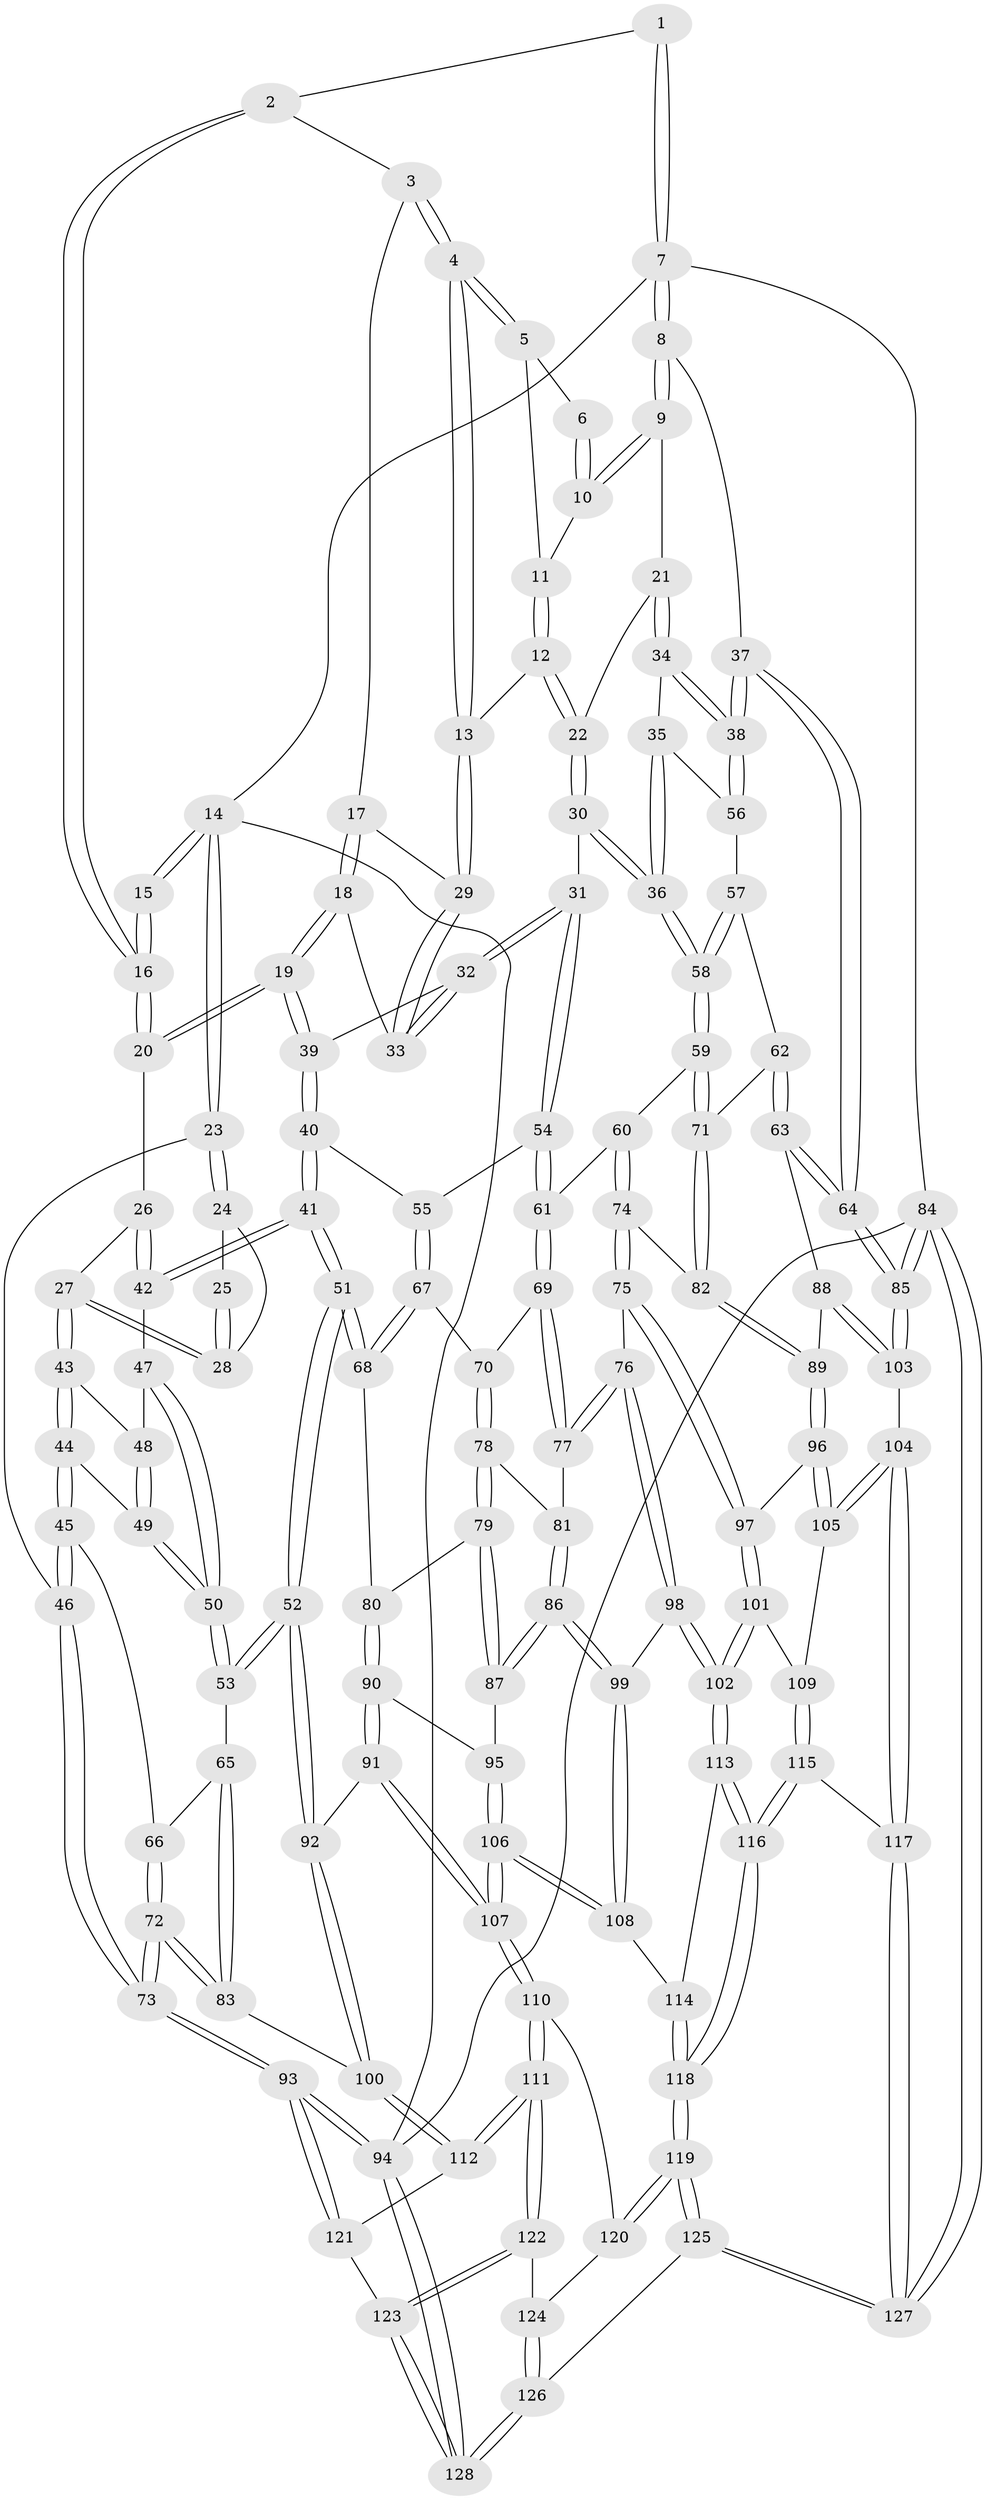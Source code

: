 // coarse degree distribution, {4: 0.4594594594594595, 6: 0.12162162162162163, 2: 0.013513513513513514, 5: 0.2702702702702703, 3: 0.13513513513513514}
// Generated by graph-tools (version 1.1) at 2025/24/03/03/25 07:24:37]
// undirected, 128 vertices, 317 edges
graph export_dot {
graph [start="1"]
  node [color=gray90,style=filled];
  1 [pos="+0.8904227044903257+0"];
  2 [pos="+0.49130861009268223+0"];
  3 [pos="+0.5641665025522707+0"];
  4 [pos="+0.6672474345139192+0.08669489623789844"];
  5 [pos="+0.7564854589090955+0.020175499260770786"];
  6 [pos="+0.8675924081405276+0"];
  7 [pos="+1+0"];
  8 [pos="+1+0.11691842182056232"];
  9 [pos="+0.8634213009678691+0.10217407538850198"];
  10 [pos="+0.8580020516638024+0.06638475715419531"];
  11 [pos="+0.7722176018212108+0.055113920251746044"];
  12 [pos="+0.7413907098781728+0.11405910696403894"];
  13 [pos="+0.674200123971755+0.10387199404555762"];
  14 [pos="+0+0"];
  15 [pos="+0.22337869171985542+0"];
  16 [pos="+0.33289770643528704+0"];
  17 [pos="+0.5473519814213238+0.12944011181723664"];
  18 [pos="+0.43487785061499573+0.2175267204219413"];
  19 [pos="+0.4254143344088317+0.2199198431874445"];
  20 [pos="+0.3544532102248731+0.16363872297571436"];
  21 [pos="+0.8450604117647108+0.13216619290827436"];
  22 [pos="+0.7980425300276832+0.13878864808586952"];
  23 [pos="+0+0.22655027724525648"];
  24 [pos="+0+0.18208101778107252"];
  25 [pos="+0.12354473683787869+0.0496691091400965"];
  26 [pos="+0.32626561455379866+0.18660842722032905"];
  27 [pos="+0.16014821181755023+0.24787241020757814"];
  28 [pos="+0.15937983516059034+0.247038123529406"];
  29 [pos="+0.6417152409035947+0.20862988596425933"];
  30 [pos="+0.7072319056246984+0.3006311157286728"];
  31 [pos="+0.6886858975759867+0.30089183071615766"];
  32 [pos="+0.6798330969974127+0.2916923446570357"];
  33 [pos="+0.6414240063516524+0.21626700702531665"];
  34 [pos="+0.8663160378752716+0.18872674071173928"];
  35 [pos="+0.8126311133065761+0.3198753152706287"];
  36 [pos="+0.7915397796688792+0.32403231113739284"];
  37 [pos="+1+0.279071056459486"];
  38 [pos="+1+0.28132581532897866"];
  39 [pos="+0.4541012676196177+0.3172586316936781"];
  40 [pos="+0.4489834751887354+0.38535202304360205"];
  41 [pos="+0.3638444282827555+0.4308312199594387"];
  42 [pos="+0.2937375997989768+0.35667227783044336"];
  43 [pos="+0.1493000715188042+0.3040174770107868"];
  44 [pos="+0.06351798531138625+0.3742382070926315"];
  45 [pos="+0.031426899899040295+0.3918811872706049"];
  46 [pos="+0+0.3476847987418077"];
  47 [pos="+0.24143682627434299+0.3602725281384801"];
  48 [pos="+0.18057935754247117+0.3334675757122174"];
  49 [pos="+0.1925798051711869+0.4493179262408855"];
  50 [pos="+0.22996198720435015+0.5186082559531634"];
  51 [pos="+0.323040314959689+0.5071651903467294"];
  52 [pos="+0.2502159322128463+0.5536322429202312"];
  53 [pos="+0.23742619701309647+0.544057658109757"];
  54 [pos="+0.6821164989919011+0.315148462225935"];
  55 [pos="+0.4926791465173965+0.4182248790383603"];
  56 [pos="+0.875362779921059+0.33925626651546026"];
  57 [pos="+0.8861198909411784+0.4011895656059461"];
  58 [pos="+0.7922134720049233+0.4664683645971018"];
  59 [pos="+0.7910943921258288+0.4934174151231147"];
  60 [pos="+0.7110265502128855+0.4810401059222377"];
  61 [pos="+0.6598401338742679+0.4505749835529533"];
  62 [pos="+0.9013857535081128+0.46560865476807367"];
  63 [pos="+1+0.529030308136034"];
  64 [pos="+1+0.5285410943163775"];
  65 [pos="+0.1088164507801497+0.5208585635928287"];
  66 [pos="+0.06612286173152516+0.46113291863719647"];
  67 [pos="+0.5148225170438586+0.45187273251329435"];
  68 [pos="+0.4111740411938707+0.5522001525477656"];
  69 [pos="+0.6215091830436896+0.47626845068037166"];
  70 [pos="+0.535282170833994+0.47348917392415973"];
  71 [pos="+0.814035254160348+0.5196101208144575"];
  72 [pos="+0+0.7335819727557644"];
  73 [pos="+0+0.7376967375004729"];
  74 [pos="+0.6906536806244479+0.5861608567745505"];
  75 [pos="+0.672979113407593+0.6028804620199705"];
  76 [pos="+0.6504089290367266+0.6069909491246189"];
  77 [pos="+0.6408125537458197+0.5919211109155083"];
  78 [pos="+0.5241734693967038+0.5359153137485839"];
  79 [pos="+0.4546485357785187+0.5759066426956126"];
  80 [pos="+0.4206050707484205+0.561041379906439"];
  81 [pos="+0.5390819804267482+0.5623432894315884"];
  82 [pos="+0.8155391835164767+0.5430364187858735"];
  83 [pos="+0+0.7294075801174335"];
  84 [pos="+1+1"];
  85 [pos="+1+0.8044292801392932"];
  86 [pos="+0.5313132878095594+0.6693966700633939"];
  87 [pos="+0.47264946730586027+0.6465967129060715"];
  88 [pos="+0.8737916343851978+0.6076141296343174"];
  89 [pos="+0.8425986194637392+0.6038218986867817"];
  90 [pos="+0.3930746874971531+0.6472858881510603"];
  91 [pos="+0.3067021691558524+0.6873029603070124"];
  92 [pos="+0.2506931128846098+0.6272439430359115"];
  93 [pos="+0+1"];
  94 [pos="+0+1"];
  95 [pos="+0.4707589136591639+0.6473880094999452"];
  96 [pos="+0.8227249781052691+0.6356159061128134"];
  97 [pos="+0.7499159674631933+0.6515955214788436"];
  98 [pos="+0.602380648711188+0.7010986576373156"];
  99 [pos="+0.5499030240107264+0.6893362700016297"];
  100 [pos="+0.05447734459846967+0.7590630203347304"];
  101 [pos="+0.6976231246355873+0.7539837045568354"];
  102 [pos="+0.6349695825035202+0.7510793941489166"];
  103 [pos="+1+0.8236305476996092"];
  104 [pos="+0.902790395625528+0.8491655132912889"];
  105 [pos="+0.8316160557762318+0.7830787550519311"];
  106 [pos="+0.3679817432579075+0.8000384222791326"];
  107 [pos="+0.353859523488256+0.8030744619412347"];
  108 [pos="+0.43726461281779555+0.7971621128559447"];
  109 [pos="+0.7267570386494645+0.7685432609323759"];
  110 [pos="+0.3398142784622496+0.8308889007332121"];
  111 [pos="+0.1627287220277195+0.8717317264435374"];
  112 [pos="+0.1428646467224481+0.8575667010774808"];
  113 [pos="+0.6338853094759427+0.7539431789806139"];
  114 [pos="+0.48814107840682985+0.8270028723024437"];
  115 [pos="+0.7121389151638106+0.9206721099003442"];
  116 [pos="+0.6036917471604775+0.9746415970142752"];
  117 [pos="+0.8702877635282004+0.8972622709907243"];
  118 [pos="+0.6036031378267486+0.9747582587119135"];
  119 [pos="+0.581178877641965+1"];
  120 [pos="+0.3470089793878913+0.8565503886340562"];
  121 [pos="+0.055811734122626556+0.9439645410900321"];
  122 [pos="+0.18324857443422055+1"];
  123 [pos="+0.180388033259711+1"];
  124 [pos="+0.3466343992113756+0.8590445499940061"];
  125 [pos="+0.5743555049647668+1"];
  126 [pos="+0.3852824242839917+1"];
  127 [pos="+0.8452916667251509+1"];
  128 [pos="+0.17714295089966897+1"];
  1 -- 2;
  1 -- 7;
  1 -- 7;
  2 -- 3;
  2 -- 16;
  2 -- 16;
  3 -- 4;
  3 -- 4;
  3 -- 17;
  4 -- 5;
  4 -- 5;
  4 -- 13;
  4 -- 13;
  5 -- 6;
  5 -- 11;
  6 -- 10;
  6 -- 10;
  7 -- 8;
  7 -- 8;
  7 -- 14;
  7 -- 84;
  8 -- 9;
  8 -- 9;
  8 -- 37;
  9 -- 10;
  9 -- 10;
  9 -- 21;
  10 -- 11;
  11 -- 12;
  11 -- 12;
  12 -- 13;
  12 -- 22;
  12 -- 22;
  13 -- 29;
  13 -- 29;
  14 -- 15;
  14 -- 15;
  14 -- 23;
  14 -- 23;
  14 -- 94;
  15 -- 16;
  15 -- 16;
  16 -- 20;
  16 -- 20;
  17 -- 18;
  17 -- 18;
  17 -- 29;
  18 -- 19;
  18 -- 19;
  18 -- 33;
  19 -- 20;
  19 -- 20;
  19 -- 39;
  19 -- 39;
  20 -- 26;
  21 -- 22;
  21 -- 34;
  21 -- 34;
  22 -- 30;
  22 -- 30;
  23 -- 24;
  23 -- 24;
  23 -- 46;
  24 -- 25;
  24 -- 28;
  25 -- 28;
  25 -- 28;
  26 -- 27;
  26 -- 42;
  26 -- 42;
  27 -- 28;
  27 -- 28;
  27 -- 43;
  27 -- 43;
  29 -- 33;
  29 -- 33;
  30 -- 31;
  30 -- 36;
  30 -- 36;
  31 -- 32;
  31 -- 32;
  31 -- 54;
  31 -- 54;
  32 -- 33;
  32 -- 33;
  32 -- 39;
  34 -- 35;
  34 -- 38;
  34 -- 38;
  35 -- 36;
  35 -- 36;
  35 -- 56;
  36 -- 58;
  36 -- 58;
  37 -- 38;
  37 -- 38;
  37 -- 64;
  37 -- 64;
  38 -- 56;
  38 -- 56;
  39 -- 40;
  39 -- 40;
  40 -- 41;
  40 -- 41;
  40 -- 55;
  41 -- 42;
  41 -- 42;
  41 -- 51;
  41 -- 51;
  42 -- 47;
  43 -- 44;
  43 -- 44;
  43 -- 48;
  44 -- 45;
  44 -- 45;
  44 -- 49;
  45 -- 46;
  45 -- 46;
  45 -- 66;
  46 -- 73;
  46 -- 73;
  47 -- 48;
  47 -- 50;
  47 -- 50;
  48 -- 49;
  48 -- 49;
  49 -- 50;
  49 -- 50;
  50 -- 53;
  50 -- 53;
  51 -- 52;
  51 -- 52;
  51 -- 68;
  51 -- 68;
  52 -- 53;
  52 -- 53;
  52 -- 92;
  52 -- 92;
  53 -- 65;
  54 -- 55;
  54 -- 61;
  54 -- 61;
  55 -- 67;
  55 -- 67;
  56 -- 57;
  57 -- 58;
  57 -- 58;
  57 -- 62;
  58 -- 59;
  58 -- 59;
  59 -- 60;
  59 -- 71;
  59 -- 71;
  60 -- 61;
  60 -- 74;
  60 -- 74;
  61 -- 69;
  61 -- 69;
  62 -- 63;
  62 -- 63;
  62 -- 71;
  63 -- 64;
  63 -- 64;
  63 -- 88;
  64 -- 85;
  64 -- 85;
  65 -- 66;
  65 -- 83;
  65 -- 83;
  66 -- 72;
  66 -- 72;
  67 -- 68;
  67 -- 68;
  67 -- 70;
  68 -- 80;
  69 -- 70;
  69 -- 77;
  69 -- 77;
  70 -- 78;
  70 -- 78;
  71 -- 82;
  71 -- 82;
  72 -- 73;
  72 -- 73;
  72 -- 83;
  72 -- 83;
  73 -- 93;
  73 -- 93;
  74 -- 75;
  74 -- 75;
  74 -- 82;
  75 -- 76;
  75 -- 97;
  75 -- 97;
  76 -- 77;
  76 -- 77;
  76 -- 98;
  76 -- 98;
  77 -- 81;
  78 -- 79;
  78 -- 79;
  78 -- 81;
  79 -- 80;
  79 -- 87;
  79 -- 87;
  80 -- 90;
  80 -- 90;
  81 -- 86;
  81 -- 86;
  82 -- 89;
  82 -- 89;
  83 -- 100;
  84 -- 85;
  84 -- 85;
  84 -- 127;
  84 -- 127;
  84 -- 94;
  85 -- 103;
  85 -- 103;
  86 -- 87;
  86 -- 87;
  86 -- 99;
  86 -- 99;
  87 -- 95;
  88 -- 89;
  88 -- 103;
  88 -- 103;
  89 -- 96;
  89 -- 96;
  90 -- 91;
  90 -- 91;
  90 -- 95;
  91 -- 92;
  91 -- 107;
  91 -- 107;
  92 -- 100;
  92 -- 100;
  93 -- 94;
  93 -- 94;
  93 -- 121;
  93 -- 121;
  94 -- 128;
  94 -- 128;
  95 -- 106;
  95 -- 106;
  96 -- 97;
  96 -- 105;
  96 -- 105;
  97 -- 101;
  97 -- 101;
  98 -- 99;
  98 -- 102;
  98 -- 102;
  99 -- 108;
  99 -- 108;
  100 -- 112;
  100 -- 112;
  101 -- 102;
  101 -- 102;
  101 -- 109;
  102 -- 113;
  102 -- 113;
  103 -- 104;
  104 -- 105;
  104 -- 105;
  104 -- 117;
  104 -- 117;
  105 -- 109;
  106 -- 107;
  106 -- 107;
  106 -- 108;
  106 -- 108;
  107 -- 110;
  107 -- 110;
  108 -- 114;
  109 -- 115;
  109 -- 115;
  110 -- 111;
  110 -- 111;
  110 -- 120;
  111 -- 112;
  111 -- 112;
  111 -- 122;
  111 -- 122;
  112 -- 121;
  113 -- 114;
  113 -- 116;
  113 -- 116;
  114 -- 118;
  114 -- 118;
  115 -- 116;
  115 -- 116;
  115 -- 117;
  116 -- 118;
  116 -- 118;
  117 -- 127;
  117 -- 127;
  118 -- 119;
  118 -- 119;
  119 -- 120;
  119 -- 120;
  119 -- 125;
  119 -- 125;
  120 -- 124;
  121 -- 123;
  122 -- 123;
  122 -- 123;
  122 -- 124;
  123 -- 128;
  123 -- 128;
  124 -- 126;
  124 -- 126;
  125 -- 126;
  125 -- 127;
  125 -- 127;
  126 -- 128;
  126 -- 128;
}
